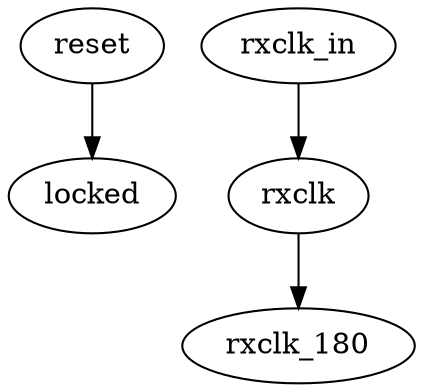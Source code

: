 strict digraph "" {
	reset -> locked	 [weight=1.0];
	rxclk_in -> rxclk	 [weight=1.0];
	rxclk -> rxclk_180	 [weight=1.0];
}
